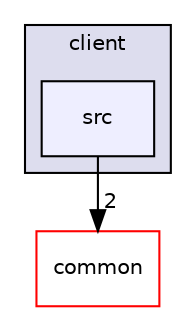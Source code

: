 digraph "/home/denis/CLionProjects/mySSH/client/src" {
  compound=true
  node [ fontsize="10", fontname="Helvetica"];
  edge [ labelfontsize="10", labelfontname="Helvetica"];
  subgraph clusterdir_db3a54907829b36871118d03417739cd {
    graph [ bgcolor="#ddddee", pencolor="black", label="client" fontname="Helvetica", fontsize="10", URL="dir_db3a54907829b36871118d03417739cd.html"]
  dir_b565d458ba0ce2faccd0ea2cd60c04eb [shape=box, label="src", style="filled", fillcolor="#eeeeff", pencolor="black", URL="dir_b565d458ba0ce2faccd0ea2cd60c04eb.html"];
  }
  dir_bdd9a5d540de89e9fe90efdfc6973a4f [shape=box label="common" fillcolor="white" style="filled" color="red" URL="dir_bdd9a5d540de89e9fe90efdfc6973a4f.html"];
  dir_b565d458ba0ce2faccd0ea2cd60c04eb->dir_bdd9a5d540de89e9fe90efdfc6973a4f [headlabel="2", labeldistance=1.5 headhref="dir_000001_000002.html"];
}
